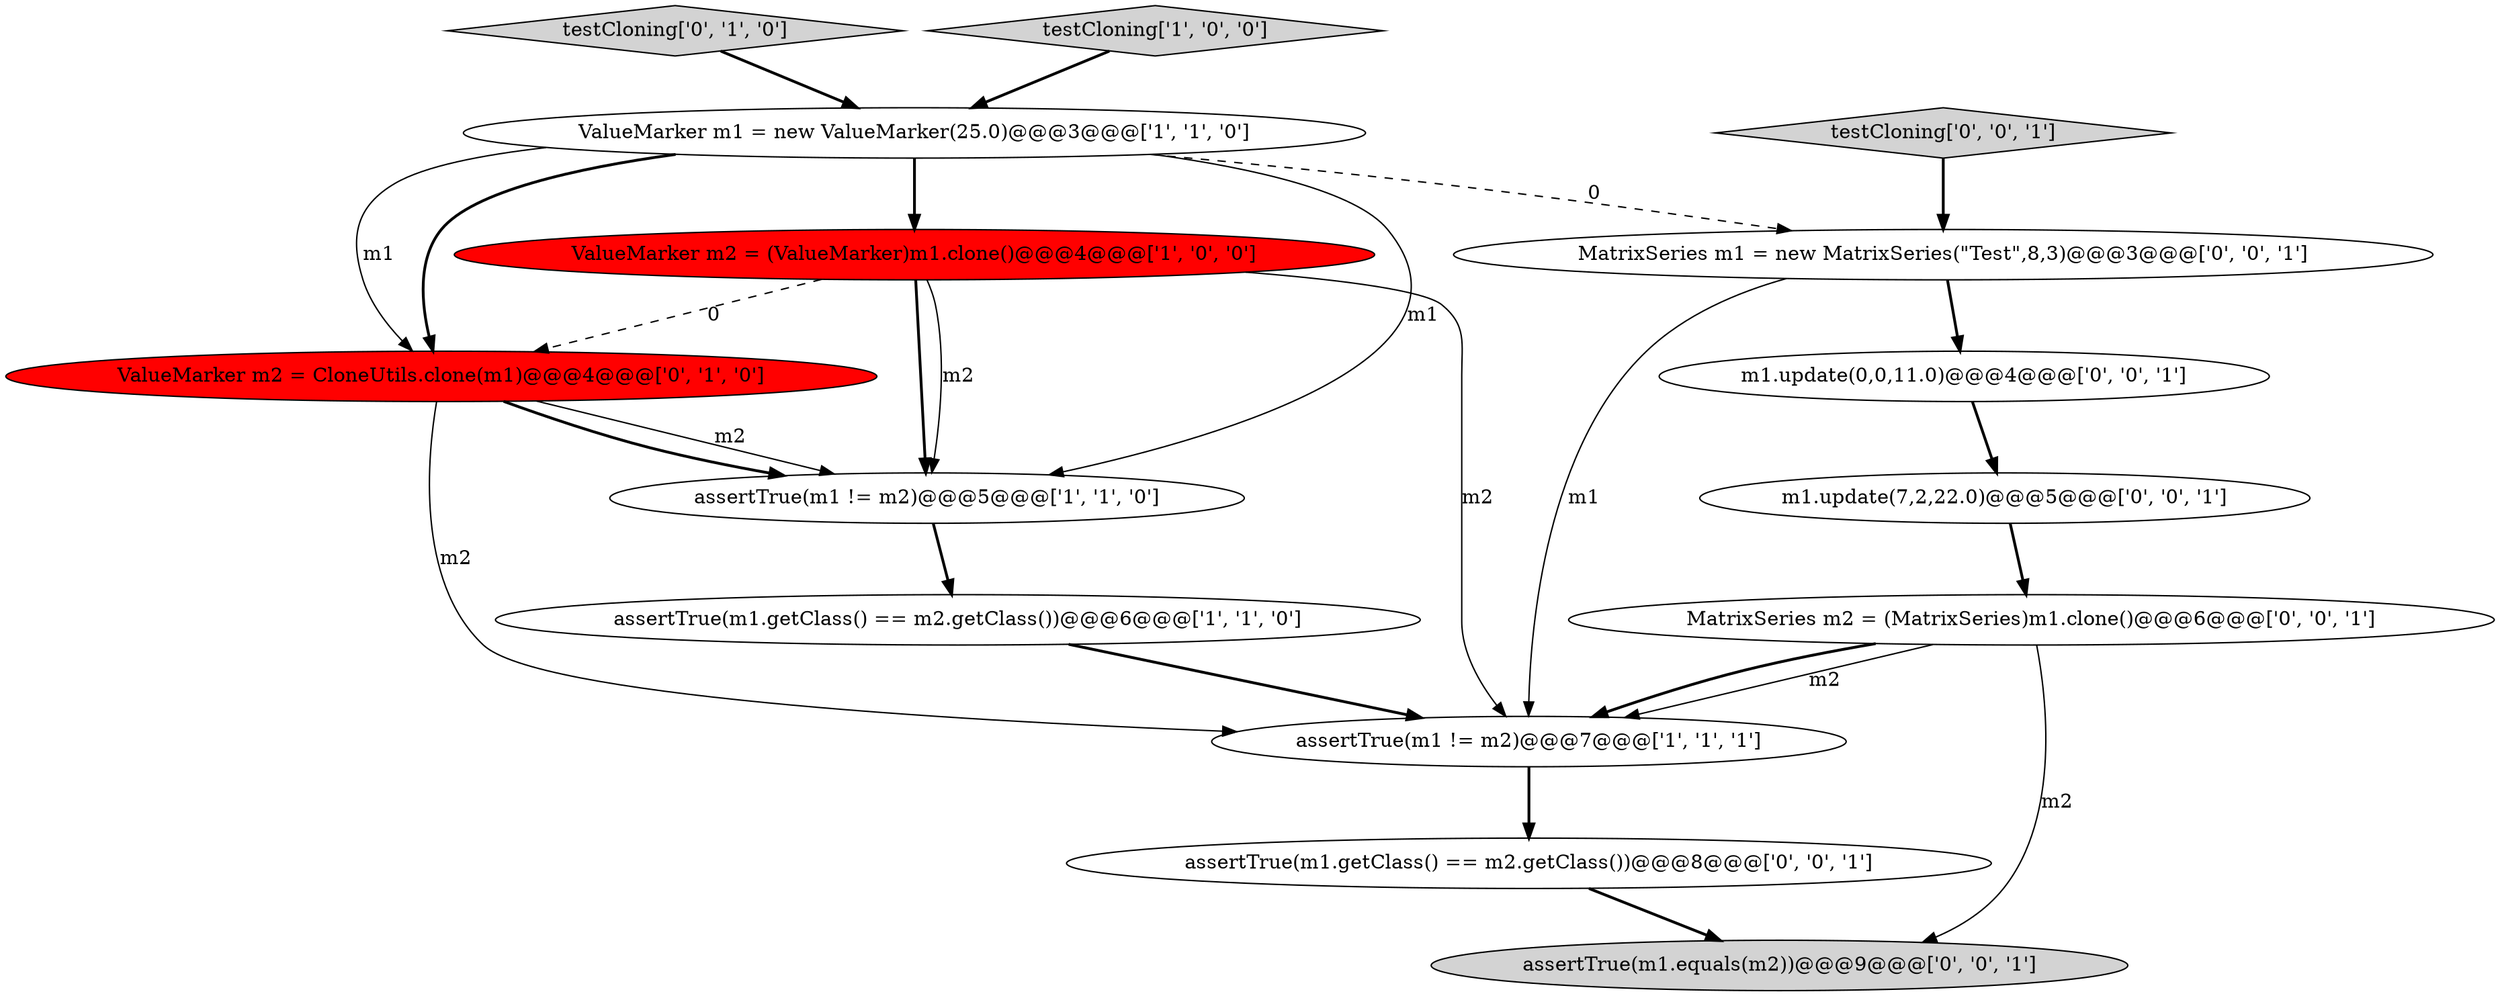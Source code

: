 digraph {
6 [style = filled, label = "testCloning['0', '1', '0']", fillcolor = lightgray, shape = diamond image = "AAA0AAABBB2BBB"];
14 [style = filled, label = "assertTrue(m1.equals(m2))@@@9@@@['0', '0', '1']", fillcolor = lightgray, shape = ellipse image = "AAA0AAABBB3BBB"];
3 [style = filled, label = "assertTrue(m1.getClass() == m2.getClass())@@@6@@@['1', '1', '0']", fillcolor = white, shape = ellipse image = "AAA0AAABBB1BBB"];
4 [style = filled, label = "assertTrue(m1 != m2)@@@7@@@['1', '1', '1']", fillcolor = white, shape = ellipse image = "AAA0AAABBB1BBB"];
5 [style = filled, label = "testCloning['1', '0', '0']", fillcolor = lightgray, shape = diamond image = "AAA0AAABBB1BBB"];
11 [style = filled, label = "MatrixSeries m2 = (MatrixSeries)m1.clone()@@@6@@@['0', '0', '1']", fillcolor = white, shape = ellipse image = "AAA0AAABBB3BBB"];
13 [style = filled, label = "testCloning['0', '0', '1']", fillcolor = lightgray, shape = diamond image = "AAA0AAABBB3BBB"];
0 [style = filled, label = "ValueMarker m1 = new ValueMarker(25.0)@@@3@@@['1', '1', '0']", fillcolor = white, shape = ellipse image = "AAA0AAABBB1BBB"];
8 [style = filled, label = "m1.update(0,0,11.0)@@@4@@@['0', '0', '1']", fillcolor = white, shape = ellipse image = "AAA0AAABBB3BBB"];
7 [style = filled, label = "ValueMarker m2 = CloneUtils.clone(m1)@@@4@@@['0', '1', '0']", fillcolor = red, shape = ellipse image = "AAA1AAABBB2BBB"];
9 [style = filled, label = "MatrixSeries m1 = new MatrixSeries(\"Test\",8,3)@@@3@@@['0', '0', '1']", fillcolor = white, shape = ellipse image = "AAA0AAABBB3BBB"];
10 [style = filled, label = "assertTrue(m1.getClass() == m2.getClass())@@@8@@@['0', '0', '1']", fillcolor = white, shape = ellipse image = "AAA0AAABBB3BBB"];
2 [style = filled, label = "assertTrue(m1 != m2)@@@5@@@['1', '1', '0']", fillcolor = white, shape = ellipse image = "AAA0AAABBB1BBB"];
12 [style = filled, label = "m1.update(7,2,22.0)@@@5@@@['0', '0', '1']", fillcolor = white, shape = ellipse image = "AAA0AAABBB3BBB"];
1 [style = filled, label = "ValueMarker m2 = (ValueMarker)m1.clone()@@@4@@@['1', '0', '0']", fillcolor = red, shape = ellipse image = "AAA1AAABBB1BBB"];
4->10 [style = bold, label=""];
10->14 [style = bold, label=""];
0->7 [style = solid, label="m1"];
2->3 [style = bold, label=""];
11->4 [style = solid, label="m2"];
11->4 [style = bold, label=""];
12->11 [style = bold, label=""];
9->4 [style = solid, label="m1"];
6->0 [style = bold, label=""];
9->8 [style = bold, label=""];
3->4 [style = bold, label=""];
1->2 [style = solid, label="m2"];
7->2 [style = solid, label="m2"];
0->7 [style = bold, label=""];
1->4 [style = solid, label="m2"];
5->0 [style = bold, label=""];
7->4 [style = solid, label="m2"];
7->2 [style = bold, label=""];
0->1 [style = bold, label=""];
0->2 [style = solid, label="m1"];
1->2 [style = bold, label=""];
13->9 [style = bold, label=""];
0->9 [style = dashed, label="0"];
1->7 [style = dashed, label="0"];
11->14 [style = solid, label="m2"];
8->12 [style = bold, label=""];
}
